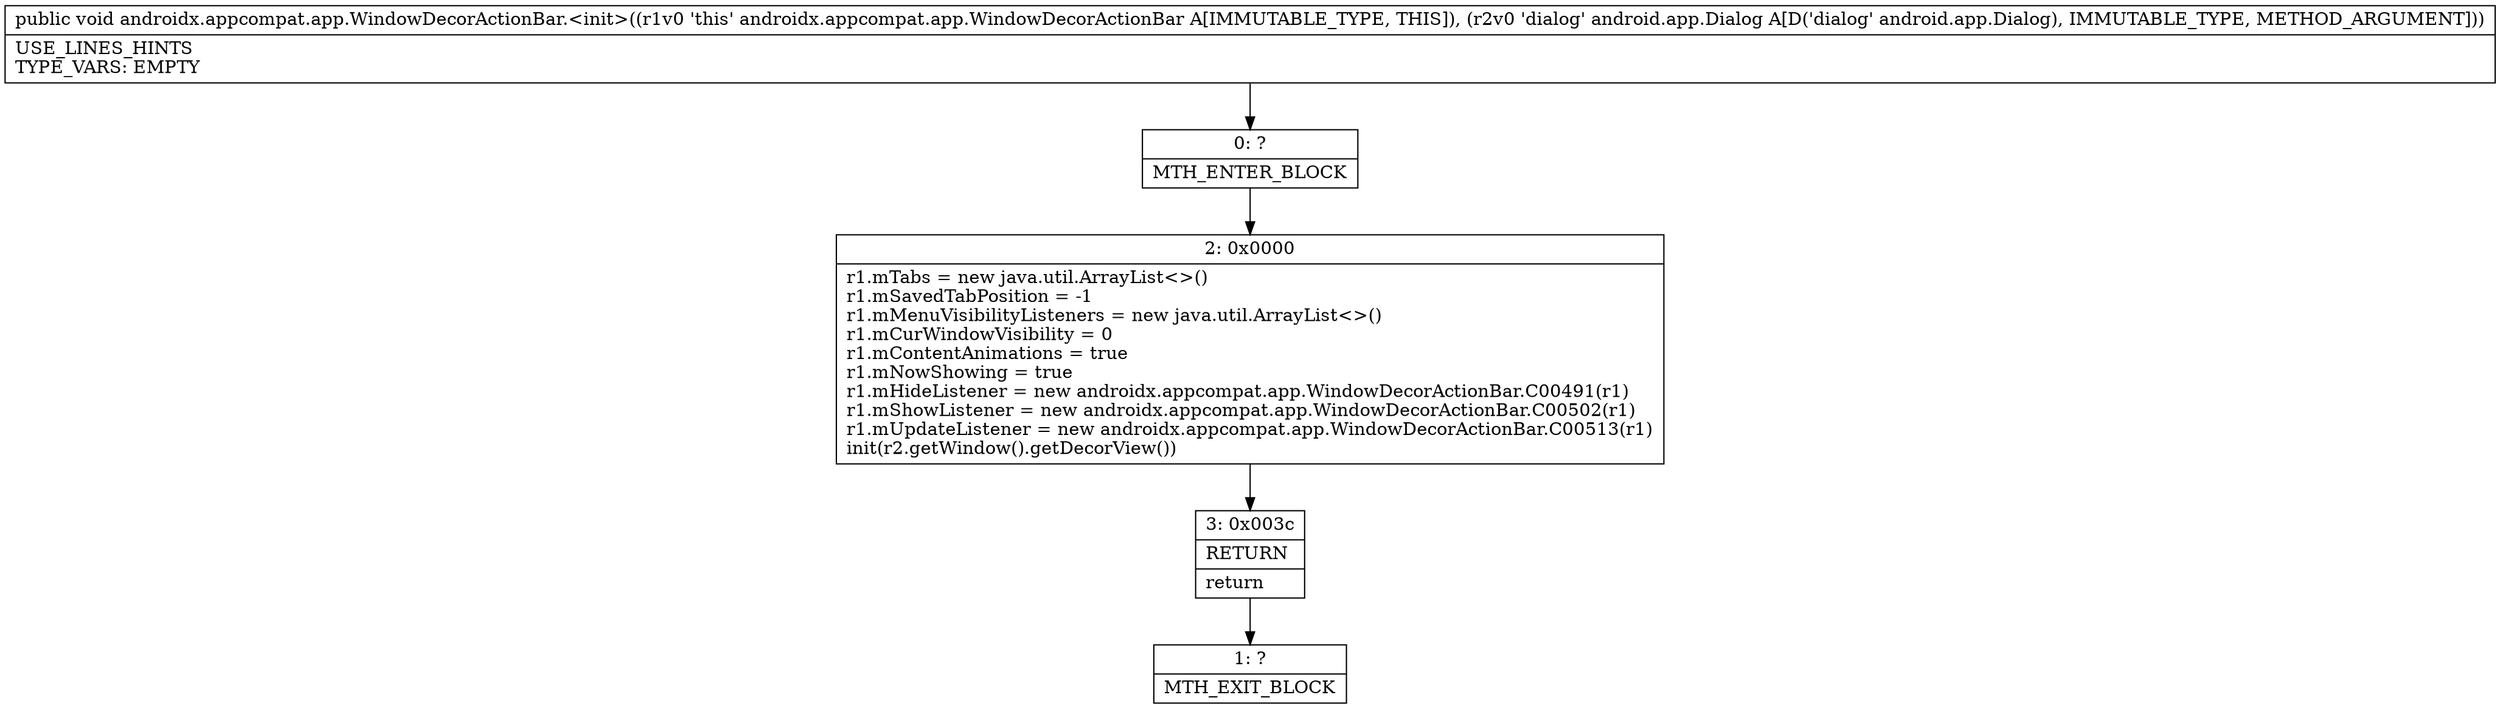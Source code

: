 digraph "CFG forandroidx.appcompat.app.WindowDecorActionBar.\<init\>(Landroid\/app\/Dialog;)V" {
Node_0 [shape=record,label="{0\:\ ?|MTH_ENTER_BLOCK\l}"];
Node_2 [shape=record,label="{2\:\ 0x0000|r1.mTabs = new java.util.ArrayList\<\>()\lr1.mSavedTabPosition = \-1\lr1.mMenuVisibilityListeners = new java.util.ArrayList\<\>()\lr1.mCurWindowVisibility = 0\lr1.mContentAnimations = true\lr1.mNowShowing = true\lr1.mHideListener = new androidx.appcompat.app.WindowDecorActionBar.C00491(r1)\lr1.mShowListener = new androidx.appcompat.app.WindowDecorActionBar.C00502(r1)\lr1.mUpdateListener = new androidx.appcompat.app.WindowDecorActionBar.C00513(r1)\linit(r2.getWindow().getDecorView())\l}"];
Node_3 [shape=record,label="{3\:\ 0x003c|RETURN\l|return\l}"];
Node_1 [shape=record,label="{1\:\ ?|MTH_EXIT_BLOCK\l}"];
MethodNode[shape=record,label="{public void androidx.appcompat.app.WindowDecorActionBar.\<init\>((r1v0 'this' androidx.appcompat.app.WindowDecorActionBar A[IMMUTABLE_TYPE, THIS]), (r2v0 'dialog' android.app.Dialog A[D('dialog' android.app.Dialog), IMMUTABLE_TYPE, METHOD_ARGUMENT]))  | USE_LINES_HINTS\lTYPE_VARS: EMPTY\l}"];
MethodNode -> Node_0;Node_0 -> Node_2;
Node_2 -> Node_3;
Node_3 -> Node_1;
}

